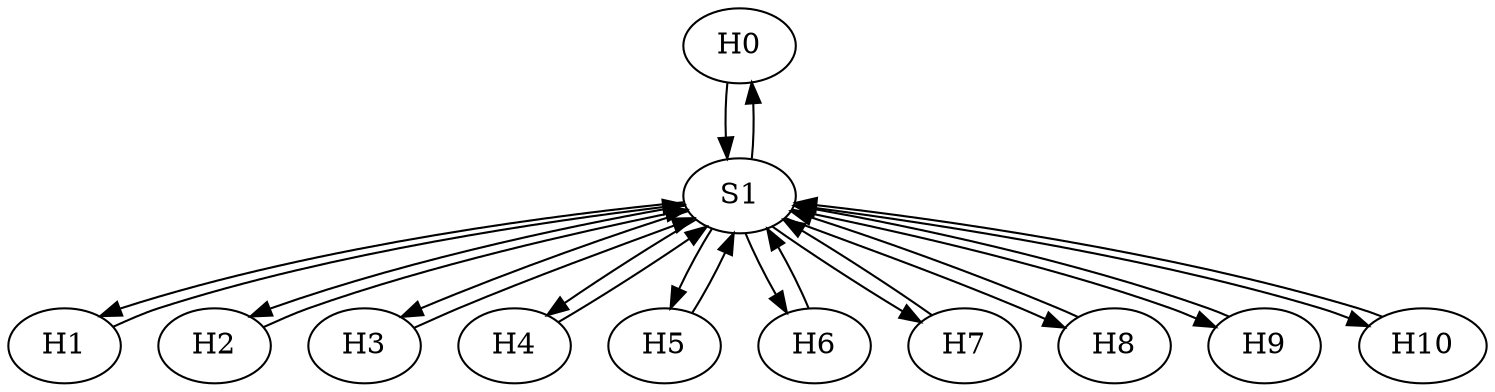digraph mycoolnetwork {
    H0 -> S1 [comment="H1,H2,H3,H4,H5,H6,H7,H8,H9,H10"];
    H1 -> S1 [comment="H0,H2,H3,H4,H5,H6,H7,H8,H9,H10"];
    H2 -> S1 [comment="H0,H1,H3,H4,H5,H6,H7,H8,H9,H10"];
    H3 -> S1 [comment="H0,H1,H2,H4,H5,H6,H7,H8,H9,H10"];
    H4 -> S1 [comment="H0,H1,H2,H3,H5,H6,H7,H8,H9,H10"];
    H5 -> S1 [comment="H0,H1,H2,H3,H4,H6,H7,H8,H9,H10"];
    H6 -> S1 [comment="H0,H1,H2,H3,H4,H5,H7,H8,H9,H10"];
    H7 -> S1 [comment="H0,H1,H2,H3,H4,H5,H6,H8,H9,H10"];
    H8 -> S1 [comment="H0,H1,H2,H3,H4,H5,H6,H7,H9,H10"];
    H9 -> S1 [comment="H0,H1,H2,H3,H4,H5,H6,H7,H8,H10"];
    H10 -> S1 [comment="H0,H1,H2,H3,H4,H5,H6,H7,H8,H9"];
    S1 -> H0 [comment="H0"];
    S1 -> H1 [comment="H1"];    
    S1 -> H2 [comment="H2"];    
    S1 -> H3 [comment="H3"];
    S1 -> H4 [comment="H4"]; 
    S1 -> H5 [comment="H5"]; 
    S1 -> H6 [comment="H6"]; 
    S1 -> H7 [comment="H7"]; 
    S1 -> H8 [comment="H8"]; 
    S1 -> H9 [comment="H9"]; 
    S1 -> H10 [comment="H10"];  
}


